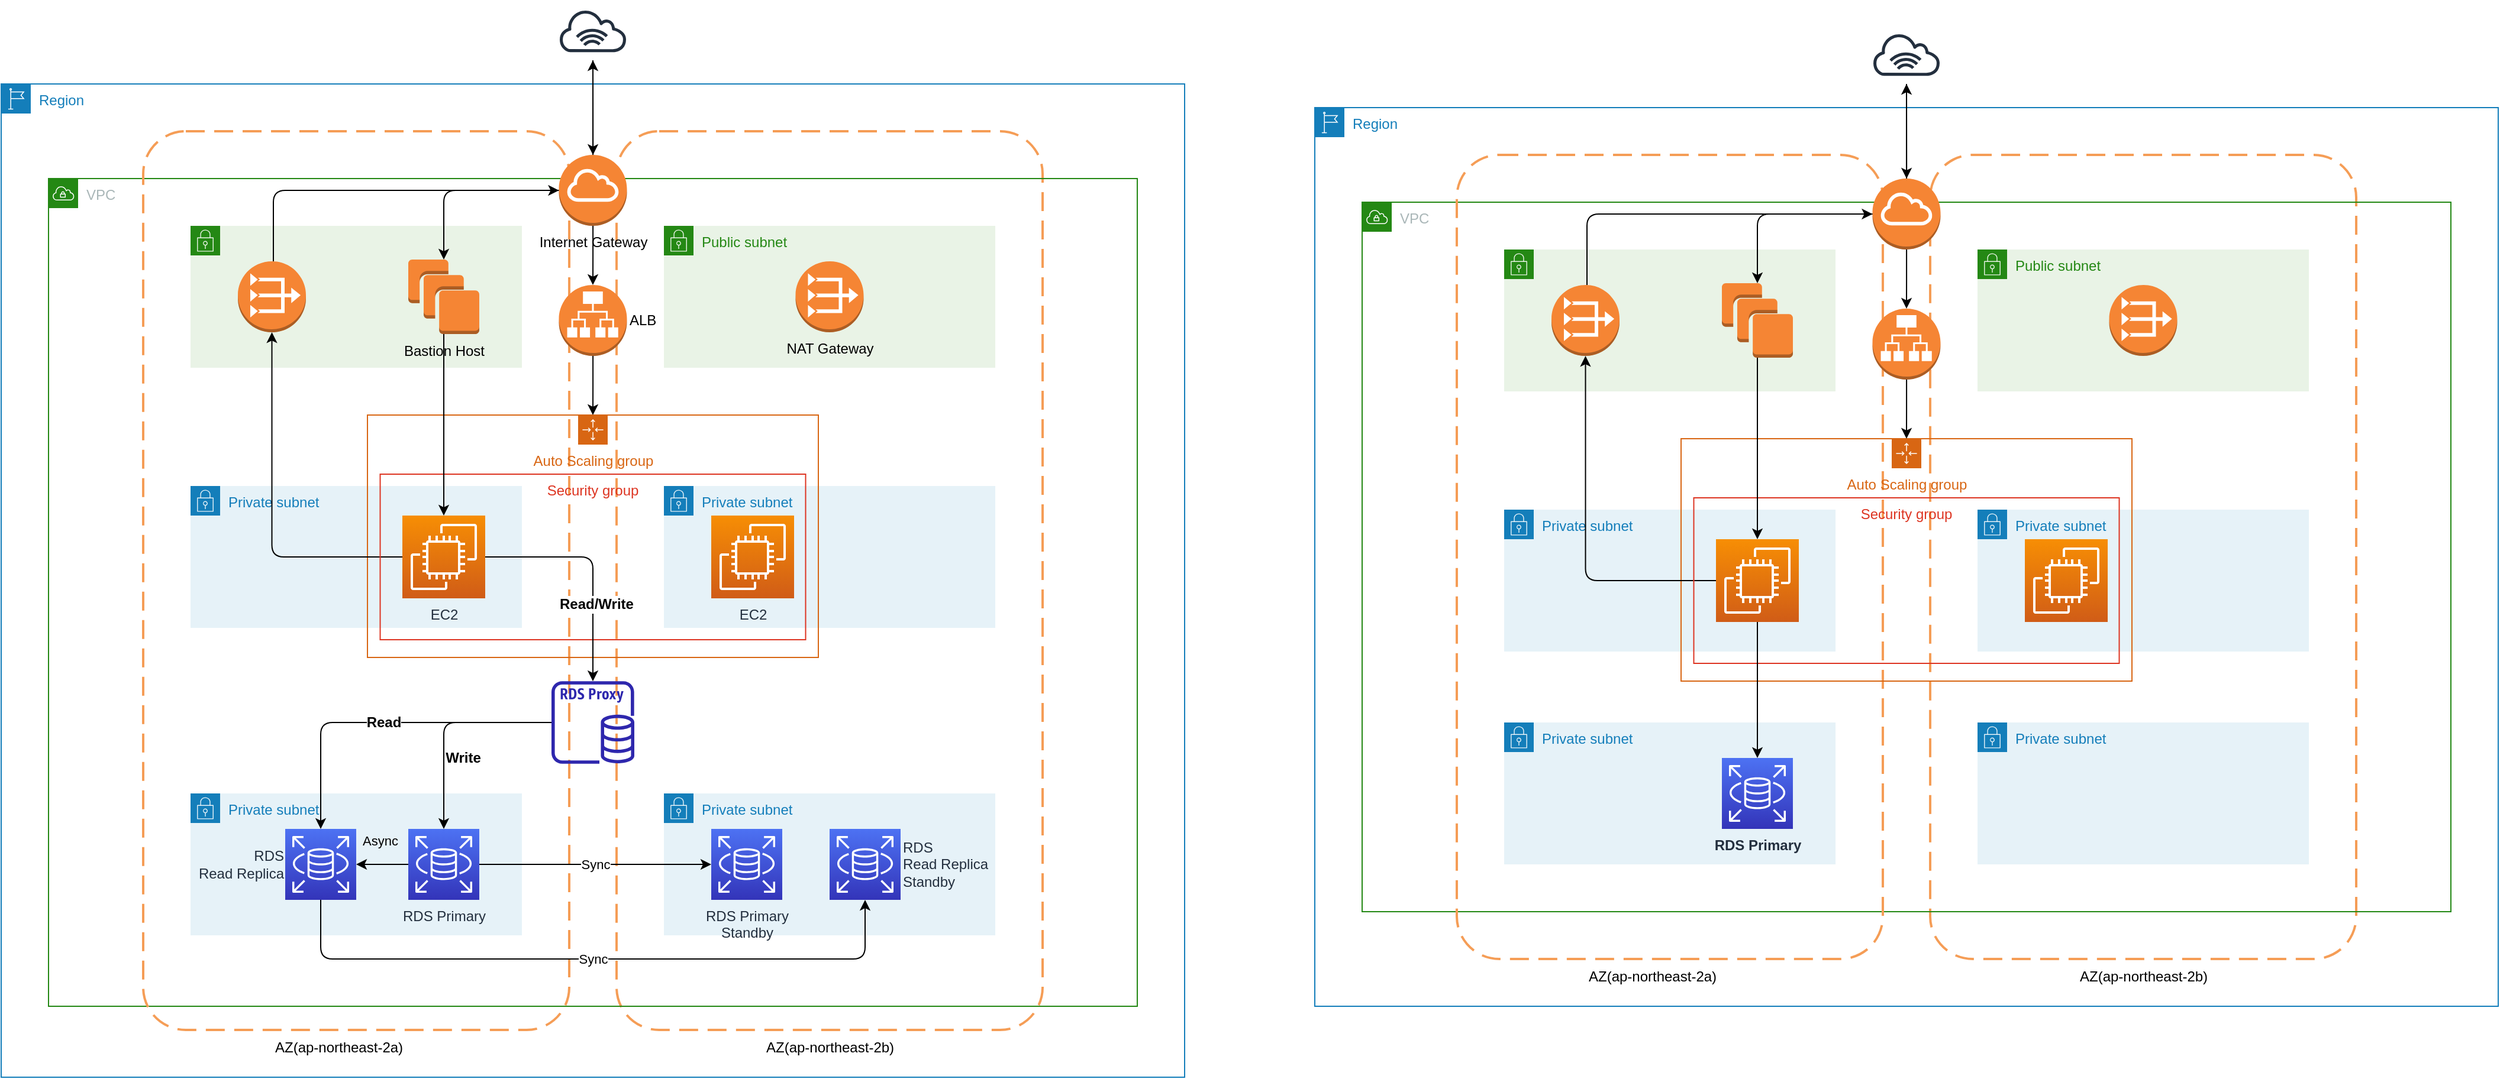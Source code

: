 <mxfile version="21.5.0" type="github">
  <diagram name="페이지-1" id="lG-F-R37Qlg_pKHcpFQY">
    <mxGraphModel dx="1509" dy="812" grid="1" gridSize="10" guides="1" tooltips="1" connect="1" arrows="1" fold="1" page="1" pageScale="1" pageWidth="827" pageHeight="1169" math="0" shadow="0">
      <root>
        <mxCell id="0" />
        <mxCell id="1" parent="0" />
        <mxCell id="P-wajaCejd0a9nJOUH1o-1" value="Region" style="points=[[0,0],[0.25,0],[0.5,0],[0.75,0],[1,0],[1,0.25],[1,0.5],[1,0.75],[1,1],[0.75,1],[0.5,1],[0.25,1],[0,1],[0,0.75],[0,0.5],[0,0.25]];outlineConnect=0;gradientColor=none;html=1;whiteSpace=wrap;fontSize=12;fontStyle=0;container=1;pointerEvents=0;collapsible=0;recursiveResize=0;shape=mxgraph.aws4.group;grIcon=mxgraph.aws4.group_region;strokeColor=#147EBA;fillColor=none;verticalAlign=top;align=left;spacingLeft=30;fontColor=#147EBA;" parent="1" vertex="1">
          <mxGeometry x="40" y="80" width="1000" height="840" as="geometry" />
        </mxCell>
        <mxCell id="P-wajaCejd0a9nJOUH1o-2" value="" style="rounded=1;arcSize=10;dashed=1;strokeColor=#F59D56;fillColor=none;gradientColor=none;dashPattern=8 4;strokeWidth=2;" parent="P-wajaCejd0a9nJOUH1o-1" vertex="1">
          <mxGeometry x="520" y="40" width="360" height="760" as="geometry" />
        </mxCell>
        <mxCell id="P-wajaCejd0a9nJOUH1o-3" value="Private subnet" style="points=[[0,0],[0.25,0],[0.5,0],[0.75,0],[1,0],[1,0.25],[1,0.5],[1,0.75],[1,1],[0.75,1],[0.5,1],[0.25,1],[0,1],[0,0.75],[0,0.5],[0,0.25]];outlineConnect=0;gradientColor=none;html=1;whiteSpace=wrap;fontSize=12;fontStyle=0;container=1;pointerEvents=0;collapsible=0;recursiveResize=0;shape=mxgraph.aws4.group;grIcon=mxgraph.aws4.group_security_group;grStroke=0;strokeColor=#147EBA;fillColor=#E6F2F8;verticalAlign=top;align=left;spacingLeft=30;fontColor=#147EBA;dashed=0;" parent="P-wajaCejd0a9nJOUH1o-1" vertex="1">
          <mxGeometry x="560" y="340" width="280" height="120" as="geometry" />
        </mxCell>
        <mxCell id="P-wajaCejd0a9nJOUH1o-4" value="VPC" style="points=[[0,0],[0.25,0],[0.5,0],[0.75,0],[1,0],[1,0.25],[1,0.5],[1,0.75],[1,1],[0.75,1],[0.5,1],[0.25,1],[0,1],[0,0.75],[0,0.5],[0,0.25]];outlineConnect=0;gradientColor=none;html=1;whiteSpace=wrap;fontSize=12;fontStyle=0;container=1;pointerEvents=0;collapsible=0;recursiveResize=0;shape=mxgraph.aws4.group;grIcon=mxgraph.aws4.group_vpc;strokeColor=#248814;fillColor=none;verticalAlign=top;align=left;spacingLeft=30;fontColor=#AAB7B8;dashed=0;" parent="P-wajaCejd0a9nJOUH1o-1" vertex="1">
          <mxGeometry x="40" y="80" width="920" height="700" as="geometry" />
        </mxCell>
        <mxCell id="P-wajaCejd0a9nJOUH1o-5" value="" style="rounded=1;arcSize=10;dashed=1;strokeColor=#F59D56;fillColor=none;gradientColor=none;dashPattern=8 4;strokeWidth=2;" parent="P-wajaCejd0a9nJOUH1o-4" vertex="1">
          <mxGeometry x="80" y="-40" width="360" height="760" as="geometry" />
        </mxCell>
        <mxCell id="P-wajaCejd0a9nJOUH1o-6" value="" style="points=[[0,0],[0.25,0],[0.5,0],[0.75,0],[1,0],[1,0.25],[1,0.5],[1,0.75],[1,1],[0.75,1],[0.5,1],[0.25,1],[0,1],[0,0.75],[0,0.5],[0,0.25]];outlineConnect=0;gradientColor=none;html=1;whiteSpace=wrap;fontSize=12;fontStyle=0;container=1;pointerEvents=0;collapsible=0;recursiveResize=0;shape=mxgraph.aws4.group;grIcon=mxgraph.aws4.group_security_group;grStroke=0;strokeColor=#248814;fillColor=#E9F3E6;verticalAlign=top;align=left;spacingLeft=30;fontColor=#248814;dashed=0;" parent="P-wajaCejd0a9nJOUH1o-4" vertex="1">
          <mxGeometry x="120" y="40" width="280" height="120" as="geometry" />
        </mxCell>
        <mxCell id="P-wajaCejd0a9nJOUH1o-7" value="Bastion Host" style="outlineConnect=0;dashed=0;verticalLabelPosition=bottom;verticalAlign=top;align=center;html=1;shape=mxgraph.aws3.instances;fillColor=#F58534;gradientColor=none;" parent="P-wajaCejd0a9nJOUH1o-6" vertex="1">
          <mxGeometry x="184" y="28.5" width="60" height="63" as="geometry" />
        </mxCell>
        <mxCell id="P-wajaCejd0a9nJOUH1o-8" value="Private subnet" style="points=[[0,0],[0.25,0],[0.5,0],[0.75,0],[1,0],[1,0.25],[1,0.5],[1,0.75],[1,1],[0.75,1],[0.5,1],[0.25,1],[0,1],[0,0.75],[0,0.5],[0,0.25]];outlineConnect=0;gradientColor=none;html=1;whiteSpace=wrap;fontSize=12;fontStyle=0;container=1;pointerEvents=0;collapsible=0;recursiveResize=0;shape=mxgraph.aws4.group;grIcon=mxgraph.aws4.group_security_group;grStroke=0;strokeColor=#147EBA;fillColor=#E6F2F8;verticalAlign=top;align=left;spacingLeft=30;fontColor=#147EBA;dashed=0;" parent="P-wajaCejd0a9nJOUH1o-4" vertex="1">
          <mxGeometry x="120" y="260" width="280" height="120" as="geometry" />
        </mxCell>
        <mxCell id="P-wajaCejd0a9nJOUH1o-9" value="" style="outlineConnect=0;dashed=0;verticalLabelPosition=bottom;verticalAlign=top;align=center;html=1;shape=mxgraph.aws3.vpc_nat_gateway;fillColor=#F58534;gradientColor=none;" parent="P-wajaCejd0a9nJOUH1o-4" vertex="1">
          <mxGeometry x="160" y="70" width="57.5" height="60" as="geometry" />
        </mxCell>
        <mxCell id="P-wajaCejd0a9nJOUH1o-10" value="Auto Scaling group" style="points=[[0,0],[0.25,0],[0.5,0],[0.75,0],[1,0],[1,0.25],[1,0.5],[1,0.75],[1,1],[0.75,1],[0.5,1],[0.25,1],[0,1],[0,0.75],[0,0.5],[0,0.25]];outlineConnect=0;gradientColor=none;html=1;whiteSpace=wrap;fontSize=12;fontStyle=0;container=1;pointerEvents=0;collapsible=0;recursiveResize=0;shape=mxgraph.aws4.groupCenter;grIcon=mxgraph.aws4.group_auto_scaling_group;grStroke=1;strokeColor=#D86613;fillColor=none;verticalAlign=top;align=center;fontColor=#D86613;spacingTop=25;" parent="P-wajaCejd0a9nJOUH1o-4" vertex="1">
          <mxGeometry x="269.5" y="200" width="381" height="205" as="geometry" />
        </mxCell>
        <mxCell id="P-wajaCejd0a9nJOUH1o-11" style="edgeStyle=orthogonalEdgeStyle;rounded=1;orthogonalLoop=1;jettySize=auto;html=1;" parent="P-wajaCejd0a9nJOUH1o-4" source="P-wajaCejd0a9nJOUH1o-13" target="P-wajaCejd0a9nJOUH1o-9" edge="1">
          <mxGeometry relative="1" as="geometry" />
        </mxCell>
        <mxCell id="P-wajaCejd0a9nJOUH1o-12" value="Security group" style="fillColor=none;strokeColor=#DD3522;verticalAlign=top;fontStyle=0;fontColor=#DD3522;whiteSpace=wrap;html=1;" parent="P-wajaCejd0a9nJOUH1o-4" vertex="1">
          <mxGeometry x="280.25" y="250" width="359.5" height="140" as="geometry" />
        </mxCell>
        <mxCell id="P-wajaCejd0a9nJOUH1o-14" style="edgeStyle=orthogonalEdgeStyle;rounded=0;orthogonalLoop=1;jettySize=auto;html=1;" parent="P-wajaCejd0a9nJOUH1o-4" source="P-wajaCejd0a9nJOUH1o-7" target="P-wajaCejd0a9nJOUH1o-13" edge="1">
          <mxGeometry relative="1" as="geometry" />
        </mxCell>
        <mxCell id="P-wajaCejd0a9nJOUH1o-15" value="Internet Gateway" style="outlineConnect=0;dashed=0;verticalLabelPosition=bottom;verticalAlign=top;align=center;html=1;shape=mxgraph.aws3.internet_gateway;fillColor=#F58534;gradientColor=none;" parent="P-wajaCejd0a9nJOUH1o-4" vertex="1">
          <mxGeometry x="431.25" y="-20" width="57.5" height="60" as="geometry" />
        </mxCell>
        <mxCell id="P-wajaCejd0a9nJOUH1o-16" style="edgeStyle=orthogonalEdgeStyle;rounded=1;orthogonalLoop=1;jettySize=auto;html=1;entryX=0;entryY=0.5;entryDx=0;entryDy=0;entryPerimeter=0;" parent="P-wajaCejd0a9nJOUH1o-4" source="P-wajaCejd0a9nJOUH1o-9" target="P-wajaCejd0a9nJOUH1o-15" edge="1">
          <mxGeometry relative="1" as="geometry">
            <Array as="points">
              <mxPoint x="190" y="10" />
            </Array>
          </mxGeometry>
        </mxCell>
        <mxCell id="P-wajaCejd0a9nJOUH1o-17" style="edgeStyle=orthogonalEdgeStyle;rounded=1;orthogonalLoop=1;jettySize=auto;html=1;" parent="P-wajaCejd0a9nJOUH1o-4" source="P-wajaCejd0a9nJOUH1o-15" target="P-wajaCejd0a9nJOUH1o-7" edge="1">
          <mxGeometry relative="1" as="geometry" />
        </mxCell>
        <mxCell id="P-wajaCejd0a9nJOUH1o-18" value="ALB" style="outlineConnect=0;dashed=0;verticalLabelPosition=middle;verticalAlign=middle;align=left;html=1;shape=mxgraph.aws3.application_load_balancer;fillColor=#F58534;gradientColor=none;labelPosition=right;" parent="P-wajaCejd0a9nJOUH1o-4" vertex="1">
          <mxGeometry x="431.25" y="90" width="57.5" height="60" as="geometry" />
        </mxCell>
        <mxCell id="P-wajaCejd0a9nJOUH1o-19" style="edgeStyle=orthogonalEdgeStyle;rounded=0;orthogonalLoop=1;jettySize=auto;html=1;" parent="P-wajaCejd0a9nJOUH1o-4" source="P-wajaCejd0a9nJOUH1o-18" target="P-wajaCejd0a9nJOUH1o-10" edge="1">
          <mxGeometry relative="1" as="geometry" />
        </mxCell>
        <mxCell id="P-wajaCejd0a9nJOUH1o-29" value="Private subnet" style="points=[[0,0],[0.25,0],[0.5,0],[0.75,0],[1,0],[1,0.25],[1,0.5],[1,0.75],[1,1],[0.75,1],[0.5,1],[0.25,1],[0,1],[0,0.75],[0,0.5],[0,0.25]];outlineConnect=0;gradientColor=none;html=1;whiteSpace=wrap;fontSize=12;fontStyle=0;container=1;pointerEvents=0;collapsible=0;recursiveResize=0;shape=mxgraph.aws4.group;grIcon=mxgraph.aws4.group_security_group;grStroke=0;strokeColor=#147EBA;fillColor=#E6F2F8;verticalAlign=top;align=left;spacingLeft=30;fontColor=#147EBA;dashed=0;" parent="P-wajaCejd0a9nJOUH1o-4" vertex="1">
          <mxGeometry x="120" y="520" width="280" height="120" as="geometry" />
        </mxCell>
        <mxCell id="P-wajaCejd0a9nJOUH1o-20" style="edgeStyle=orthogonalEdgeStyle;rounded=0;orthogonalLoop=1;jettySize=auto;html=1;entryX=0.5;entryY=0;entryDx=0;entryDy=0;entryPerimeter=0;" parent="P-wajaCejd0a9nJOUH1o-4" source="P-wajaCejd0a9nJOUH1o-15" target="P-wajaCejd0a9nJOUH1o-18" edge="1">
          <mxGeometry relative="1" as="geometry" />
        </mxCell>
        <mxCell id="P-wajaCejd0a9nJOUH1o-41" value="Async" style="edgeStyle=orthogonalEdgeStyle;rounded=0;orthogonalLoop=1;jettySize=auto;html=1;labelBackgroundColor=none;" parent="P-wajaCejd0a9nJOUH1o-4" source="P-wajaCejd0a9nJOUH1o-32" target="P-wajaCejd0a9nJOUH1o-34" edge="1">
          <mxGeometry x="0.091" y="-20" relative="1" as="geometry">
            <mxPoint as="offset" />
          </mxGeometry>
        </mxCell>
        <mxCell id="P-wajaCejd0a9nJOUH1o-32" value="RDS Primary" style="sketch=0;points=[[0,0,0],[0.25,0,0],[0.5,0,0],[0.75,0,0],[1,0,0],[0,1,0],[0.25,1,0],[0.5,1,0],[0.75,1,0],[1,1,0],[0,0.25,0],[0,0.5,0],[0,0.75,0],[1,0.25,0],[1,0.5,0],[1,0.75,0]];outlineConnect=0;fontColor=#232F3E;gradientColor=#4D72F3;gradientDirection=north;fillColor=#3334B9;strokeColor=#ffffff;dashed=0;verticalLabelPosition=bottom;verticalAlign=top;align=center;html=1;fontSize=12;fontStyle=0;aspect=fixed;shape=mxgraph.aws4.resourceIcon;resIcon=mxgraph.aws4.rds;" parent="P-wajaCejd0a9nJOUH1o-4" vertex="1">
          <mxGeometry x="304" y="550" width="60" height="60" as="geometry" />
        </mxCell>
        <mxCell id="P-wajaCejd0a9nJOUH1o-34" value="RDS&lt;br&gt;Read Replica" style="sketch=0;points=[[0,0,0],[0.25,0,0],[0.5,0,0],[0.75,0,0],[1,0,0],[0,1,0],[0.25,1,0],[0.5,1,0],[0.75,1,0],[1,1,0],[0,0.25,0],[0,0.5,0],[0,0.75,0],[1,0.25,0],[1,0.5,0],[1,0.75,0]];outlineConnect=0;fontColor=#232F3E;gradientColor=#4D72F3;gradientDirection=north;fillColor=#3334B9;strokeColor=#ffffff;dashed=0;verticalLabelPosition=middle;verticalAlign=middle;align=right;html=1;fontSize=12;fontStyle=0;aspect=fixed;shape=mxgraph.aws4.resourceIcon;resIcon=mxgraph.aws4.rds;labelPosition=left;" parent="P-wajaCejd0a9nJOUH1o-4" vertex="1">
          <mxGeometry x="200" y="550" width="60" height="60" as="geometry" />
        </mxCell>
        <mxCell id="P-wajaCejd0a9nJOUH1o-13" value="EC2" style="sketch=0;points=[[0,0,0],[0.25,0,0],[0.5,0,0],[0.75,0,0],[1,0,0],[0,1,0],[0.25,1,0],[0.5,1,0],[0.75,1,0],[1,1,0],[0,0.25,0],[0,0.5,0],[0,0.75,0],[1,0.25,0],[1,0.5,0],[1,0.75,0]];outlineConnect=0;fontColor=#232F3E;gradientColor=#F78E04;gradientDirection=north;fillColor=#D05C17;strokeColor=#ffffff;dashed=0;verticalLabelPosition=bottom;verticalAlign=top;align=center;html=1;fontSize=12;fontStyle=0;aspect=fixed;shape=mxgraph.aws4.resourceIcon;resIcon=mxgraph.aws4.ec2;" parent="P-wajaCejd0a9nJOUH1o-4" vertex="1">
          <mxGeometry x="299" y="285" width="70" height="70" as="geometry" />
        </mxCell>
        <mxCell id="P-wajaCejd0a9nJOUH1o-37" value="Read/Write" style="edgeStyle=orthogonalEdgeStyle;rounded=1;orthogonalLoop=1;jettySize=auto;html=1;align=left;fontSize=12;fontStyle=1" parent="P-wajaCejd0a9nJOUH1o-4" source="P-wajaCejd0a9nJOUH1o-13" target="r5XocPFuYxAVI-EOpPNx-1" edge="1">
          <mxGeometry x="0.336" y="-30" relative="1" as="geometry">
            <mxPoint as="offset" />
            <mxPoint x="340" y="540" as="targetPoint" />
          </mxGeometry>
        </mxCell>
        <mxCell id="r5XocPFuYxAVI-EOpPNx-4" value="Write" style="edgeStyle=orthogonalEdgeStyle;rounded=1;orthogonalLoop=1;jettySize=auto;html=1;fontSize=12;fontStyle=1" edge="1" parent="P-wajaCejd0a9nJOUH1o-4" source="r5XocPFuYxAVI-EOpPNx-1" target="P-wajaCejd0a9nJOUH1o-32">
          <mxGeometry x="0.337" y="16" relative="1" as="geometry">
            <mxPoint as="offset" />
          </mxGeometry>
        </mxCell>
        <mxCell id="r5XocPFuYxAVI-EOpPNx-5" value="Read" style="edgeStyle=orthogonalEdgeStyle;rounded=1;orthogonalLoop=1;jettySize=auto;html=1;fontSize=12;fontStyle=1" edge="1" parent="P-wajaCejd0a9nJOUH1o-4" source="r5XocPFuYxAVI-EOpPNx-1" target="P-wajaCejd0a9nJOUH1o-34">
          <mxGeometry relative="1" as="geometry" />
        </mxCell>
        <mxCell id="r5XocPFuYxAVI-EOpPNx-1" value="" style="sketch=0;outlineConnect=0;fontColor=#232F3E;gradientColor=none;fillColor=#2E27AD;strokeColor=none;dashed=0;verticalLabelPosition=bottom;verticalAlign=top;align=center;html=1;fontSize=12;fontStyle=0;aspect=fixed;pointerEvents=1;shape=mxgraph.aws4.rds_proxy;" vertex="1" parent="P-wajaCejd0a9nJOUH1o-4">
          <mxGeometry x="425" y="425" width="70" height="70" as="geometry" />
        </mxCell>
        <mxCell id="P-wajaCejd0a9nJOUH1o-21" value="EC2" style="sketch=0;points=[[0,0,0],[0.25,0,0],[0.5,0,0],[0.75,0,0],[1,0,0],[0,1,0],[0.25,1,0],[0.5,1,0],[0.75,1,0],[1,1,0],[0,0.25,0],[0,0.5,0],[0,0.75,0],[1,0.25,0],[1,0.5,0],[1,0.75,0]];outlineConnect=0;fontColor=#232F3E;gradientColor=#F78E04;gradientDirection=north;fillColor=#D05C17;strokeColor=#ffffff;dashed=0;verticalLabelPosition=bottom;verticalAlign=top;align=center;html=1;fontSize=12;fontStyle=0;aspect=fixed;shape=mxgraph.aws4.resourceIcon;resIcon=mxgraph.aws4.ec2;" parent="P-wajaCejd0a9nJOUH1o-1" vertex="1">
          <mxGeometry x="600" y="365" width="70" height="70" as="geometry" />
        </mxCell>
        <mxCell id="P-wajaCejd0a9nJOUH1o-22" value="Public subnet" style="points=[[0,0],[0.25,0],[0.5,0],[0.75,0],[1,0],[1,0.25],[1,0.5],[1,0.75],[1,1],[0.75,1],[0.5,1],[0.25,1],[0,1],[0,0.75],[0,0.5],[0,0.25]];outlineConnect=0;gradientColor=none;html=1;whiteSpace=wrap;fontSize=12;fontStyle=0;container=1;pointerEvents=0;collapsible=0;recursiveResize=0;shape=mxgraph.aws4.group;grIcon=mxgraph.aws4.group_security_group;grStroke=0;strokeColor=#248814;fillColor=#E9F3E6;verticalAlign=top;align=left;spacingLeft=30;fontColor=#248814;dashed=0;" parent="P-wajaCejd0a9nJOUH1o-1" vertex="1">
          <mxGeometry x="560" y="120" width="280" height="120" as="geometry" />
        </mxCell>
        <mxCell id="P-wajaCejd0a9nJOUH1o-23" value="NAT Gateway" style="outlineConnect=0;dashed=0;verticalLabelPosition=bottom;verticalAlign=top;align=center;html=1;shape=mxgraph.aws3.vpc_nat_gateway;fillColor=#F58534;gradientColor=none;" parent="P-wajaCejd0a9nJOUH1o-1" vertex="1">
          <mxGeometry x="671.25" y="150" width="57.5" height="60" as="geometry" />
        </mxCell>
        <mxCell id="P-wajaCejd0a9nJOUH1o-24" value="AZ(ap-northeast-2a)" style="text;html=1;align=center;verticalAlign=middle;resizable=0;points=[];autosize=1;strokeColor=none;fillColor=none;" parent="P-wajaCejd0a9nJOUH1o-1" vertex="1">
          <mxGeometry x="220" y="800" width="130" height="30" as="geometry" />
        </mxCell>
        <mxCell id="P-wajaCejd0a9nJOUH1o-25" value="AZ(ap-northeast-2b)" style="text;html=1;align=center;verticalAlign=middle;resizable=0;points=[];autosize=1;strokeColor=none;fillColor=none;" parent="P-wajaCejd0a9nJOUH1o-1" vertex="1">
          <mxGeometry x="635" y="800" width="130" height="30" as="geometry" />
        </mxCell>
        <mxCell id="P-wajaCejd0a9nJOUH1o-30" value="Private subnet" style="points=[[0,0],[0.25,0],[0.5,0],[0.75,0],[1,0],[1,0.25],[1,0.5],[1,0.75],[1,1],[0.75,1],[0.5,1],[0.25,1],[0,1],[0,0.75],[0,0.5],[0,0.25]];outlineConnect=0;gradientColor=none;html=1;whiteSpace=wrap;fontSize=12;fontStyle=0;container=1;pointerEvents=0;collapsible=0;recursiveResize=0;shape=mxgraph.aws4.group;grIcon=mxgraph.aws4.group_security_group;grStroke=0;strokeColor=#147EBA;fillColor=#E6F2F8;verticalAlign=top;align=left;spacingLeft=30;fontColor=#147EBA;dashed=0;" parent="P-wajaCejd0a9nJOUH1o-1" vertex="1">
          <mxGeometry x="560" y="600" width="280" height="120" as="geometry" />
        </mxCell>
        <mxCell id="P-wajaCejd0a9nJOUH1o-35" value="RDS Primary&lt;br&gt;Standby" style="sketch=0;points=[[0,0,0],[0.25,0,0],[0.5,0,0],[0.75,0,0],[1,0,0],[0,1,0],[0.25,1,0],[0.5,1,0],[0.75,1,0],[1,1,0],[0,0.25,0],[0,0.5,0],[0,0.75,0],[1,0.25,0],[1,0.5,0],[1,0.75,0]];outlineConnect=0;fontColor=#232F3E;gradientColor=#4D72F3;gradientDirection=north;fillColor=#3334B9;strokeColor=#ffffff;dashed=0;verticalLabelPosition=bottom;verticalAlign=top;align=center;html=1;fontSize=12;fontStyle=0;aspect=fixed;shape=mxgraph.aws4.resourceIcon;resIcon=mxgraph.aws4.rds;" parent="P-wajaCejd0a9nJOUH1o-1" vertex="1">
          <mxGeometry x="600" y="630" width="60" height="60" as="geometry" />
        </mxCell>
        <mxCell id="P-wajaCejd0a9nJOUH1o-36" value="RDS&lt;br&gt;Read Replica&lt;br&gt;Standby" style="sketch=0;points=[[0,0,0],[0.25,0,0],[0.5,0,0],[0.75,0,0],[1,0,0],[0,1,0],[0.25,1,0],[0.5,1,0],[0.75,1,0],[1,1,0],[0,0.25,0],[0,0.5,0],[0,0.75,0],[1,0.25,0],[1,0.5,0],[1,0.75,0]];outlineConnect=0;fontColor=#232F3E;gradientColor=#4D72F3;gradientDirection=north;fillColor=#3334B9;strokeColor=#ffffff;dashed=0;verticalLabelPosition=middle;verticalAlign=middle;align=left;html=1;fontSize=12;fontStyle=0;aspect=fixed;shape=mxgraph.aws4.resourceIcon;resIcon=mxgraph.aws4.rds;labelPosition=right;" parent="P-wajaCejd0a9nJOUH1o-1" vertex="1">
          <mxGeometry x="700" y="630" width="60" height="60" as="geometry" />
        </mxCell>
        <mxCell id="P-wajaCejd0a9nJOUH1o-39" value="Sync" style="edgeStyle=orthogonalEdgeStyle;rounded=0;orthogonalLoop=1;jettySize=auto;html=1;entryX=0;entryY=0.5;entryDx=0;entryDy=0;entryPerimeter=0;" parent="P-wajaCejd0a9nJOUH1o-1" source="P-wajaCejd0a9nJOUH1o-32" target="P-wajaCejd0a9nJOUH1o-35" edge="1">
          <mxGeometry relative="1" as="geometry" />
        </mxCell>
        <mxCell id="P-wajaCejd0a9nJOUH1o-40" value="Sync" style="edgeStyle=orthogonalEdgeStyle;rounded=1;orthogonalLoop=1;jettySize=auto;html=1;entryX=0.5;entryY=1;entryDx=0;entryDy=0;entryPerimeter=0;" parent="P-wajaCejd0a9nJOUH1o-1" source="P-wajaCejd0a9nJOUH1o-34" target="P-wajaCejd0a9nJOUH1o-36" edge="1">
          <mxGeometry relative="1" as="geometry">
            <Array as="points">
              <mxPoint x="270" y="740" />
              <mxPoint x="730" y="740" />
            </Array>
          </mxGeometry>
        </mxCell>
        <mxCell id="P-wajaCejd0a9nJOUH1o-26" style="edgeStyle=orthogonalEdgeStyle;rounded=0;orthogonalLoop=1;jettySize=auto;html=1;" parent="1" source="P-wajaCejd0a9nJOUH1o-27" target="P-wajaCejd0a9nJOUH1o-15" edge="1">
          <mxGeometry relative="1" as="geometry" />
        </mxCell>
        <mxCell id="P-wajaCejd0a9nJOUH1o-27" value="" style="sketch=0;outlineConnect=0;fontColor=#232F3E;gradientColor=none;strokeColor=#232F3E;fillColor=#ffffff;dashed=0;verticalLabelPosition=bottom;verticalAlign=top;align=center;html=1;fontSize=12;fontStyle=0;shape=mxgraph.aws4.resourceIcon;resIcon=mxgraph.aws4.internet_alt1;" parent="1" vertex="1">
          <mxGeometry x="505" y="10" width="70" height="50" as="geometry" />
        </mxCell>
        <mxCell id="P-wajaCejd0a9nJOUH1o-28" style="edgeStyle=orthogonalEdgeStyle;rounded=0;orthogonalLoop=1;jettySize=auto;html=1;" parent="1" source="P-wajaCejd0a9nJOUH1o-15" target="P-wajaCejd0a9nJOUH1o-27" edge="1">
          <mxGeometry relative="1" as="geometry" />
        </mxCell>
        <mxCell id="r5XocPFuYxAVI-EOpPNx-6" value="Region" style="points=[[0,0],[0.25,0],[0.5,0],[0.75,0],[1,0],[1,0.25],[1,0.5],[1,0.75],[1,1],[0.75,1],[0.5,1],[0.25,1],[0,1],[0,0.75],[0,0.5],[0,0.25]];outlineConnect=0;gradientColor=none;html=1;whiteSpace=wrap;fontSize=12;fontStyle=0;container=1;pointerEvents=0;collapsible=0;recursiveResize=0;shape=mxgraph.aws4.group;grIcon=mxgraph.aws4.group_region;strokeColor=#147EBA;fillColor=none;verticalAlign=top;align=left;spacingLeft=30;fontColor=#147EBA;" vertex="1" parent="1">
          <mxGeometry x="1150" y="100" width="1000" height="760" as="geometry" />
        </mxCell>
        <mxCell id="r5XocPFuYxAVI-EOpPNx-7" value="" style="rounded=1;arcSize=10;dashed=1;strokeColor=#F59D56;fillColor=none;gradientColor=none;dashPattern=8 4;strokeWidth=2;" vertex="1" parent="r5XocPFuYxAVI-EOpPNx-6">
          <mxGeometry x="520" y="40" width="360" height="680" as="geometry" />
        </mxCell>
        <mxCell id="r5XocPFuYxAVI-EOpPNx-8" value="Private subnet" style="points=[[0,0],[0.25,0],[0.5,0],[0.75,0],[1,0],[1,0.25],[1,0.5],[1,0.75],[1,1],[0.75,1],[0.5,1],[0.25,1],[0,1],[0,0.75],[0,0.5],[0,0.25]];outlineConnect=0;gradientColor=none;html=1;whiteSpace=wrap;fontSize=12;fontStyle=0;container=1;pointerEvents=0;collapsible=0;recursiveResize=0;shape=mxgraph.aws4.group;grIcon=mxgraph.aws4.group_security_group;grStroke=0;strokeColor=#147EBA;fillColor=#E6F2F8;verticalAlign=top;align=left;spacingLeft=30;fontColor=#147EBA;dashed=0;" vertex="1" parent="r5XocPFuYxAVI-EOpPNx-6">
          <mxGeometry x="560" y="340" width="280" height="120" as="geometry" />
        </mxCell>
        <mxCell id="r5XocPFuYxAVI-EOpPNx-9" value="VPC" style="points=[[0,0],[0.25,0],[0.5,0],[0.75,0],[1,0],[1,0.25],[1,0.5],[1,0.75],[1,1],[0.75,1],[0.5,1],[0.25,1],[0,1],[0,0.75],[0,0.5],[0,0.25]];outlineConnect=0;gradientColor=none;html=1;whiteSpace=wrap;fontSize=12;fontStyle=0;container=1;pointerEvents=0;collapsible=0;recursiveResize=0;shape=mxgraph.aws4.group;grIcon=mxgraph.aws4.group_vpc;strokeColor=#248814;fillColor=none;verticalAlign=top;align=left;spacingLeft=30;fontColor=#AAB7B8;dashed=0;" vertex="1" parent="r5XocPFuYxAVI-EOpPNx-6">
          <mxGeometry x="40" y="80" width="920" height="600" as="geometry" />
        </mxCell>
        <mxCell id="r5XocPFuYxAVI-EOpPNx-10" value="" style="rounded=1;arcSize=10;dashed=1;strokeColor=#F59D56;fillColor=none;gradientColor=none;dashPattern=8 4;strokeWidth=2;" vertex="1" parent="r5XocPFuYxAVI-EOpPNx-9">
          <mxGeometry x="80" y="-40" width="360" height="680" as="geometry" />
        </mxCell>
        <mxCell id="r5XocPFuYxAVI-EOpPNx-11" value="" style="points=[[0,0],[0.25,0],[0.5,0],[0.75,0],[1,0],[1,0.25],[1,0.5],[1,0.75],[1,1],[0.75,1],[0.5,1],[0.25,1],[0,1],[0,0.75],[0,0.5],[0,0.25]];outlineConnect=0;gradientColor=none;html=1;whiteSpace=wrap;fontSize=12;fontStyle=0;container=1;pointerEvents=0;collapsible=0;recursiveResize=0;shape=mxgraph.aws4.group;grIcon=mxgraph.aws4.group_security_group;grStroke=0;strokeColor=#248814;fillColor=#E9F3E6;verticalAlign=top;align=left;spacingLeft=30;fontColor=#248814;dashed=0;" vertex="1" parent="r5XocPFuYxAVI-EOpPNx-9">
          <mxGeometry x="120" y="40" width="280" height="120" as="geometry" />
        </mxCell>
        <mxCell id="r5XocPFuYxAVI-EOpPNx-12" value="" style="outlineConnect=0;dashed=0;verticalLabelPosition=bottom;verticalAlign=top;align=center;html=1;shape=mxgraph.aws3.instances;fillColor=#F58534;gradientColor=none;" vertex="1" parent="r5XocPFuYxAVI-EOpPNx-11">
          <mxGeometry x="184" y="28.5" width="60" height="63" as="geometry" />
        </mxCell>
        <mxCell id="r5XocPFuYxAVI-EOpPNx-13" value="Private subnet" style="points=[[0,0],[0.25,0],[0.5,0],[0.75,0],[1,0],[1,0.25],[1,0.5],[1,0.75],[1,1],[0.75,1],[0.5,1],[0.25,1],[0,1],[0,0.75],[0,0.5],[0,0.25]];outlineConnect=0;gradientColor=none;html=1;whiteSpace=wrap;fontSize=12;fontStyle=0;container=1;pointerEvents=0;collapsible=0;recursiveResize=0;shape=mxgraph.aws4.group;grIcon=mxgraph.aws4.group_security_group;grStroke=0;strokeColor=#147EBA;fillColor=#E6F2F8;verticalAlign=top;align=left;spacingLeft=30;fontColor=#147EBA;dashed=0;" vertex="1" parent="r5XocPFuYxAVI-EOpPNx-9">
          <mxGeometry x="120" y="260" width="280" height="120" as="geometry" />
        </mxCell>
        <mxCell id="r5XocPFuYxAVI-EOpPNx-14" value="" style="outlineConnect=0;dashed=0;verticalLabelPosition=bottom;verticalAlign=top;align=center;html=1;shape=mxgraph.aws3.vpc_nat_gateway;fillColor=#F58534;gradientColor=none;" vertex="1" parent="r5XocPFuYxAVI-EOpPNx-9">
          <mxGeometry x="160" y="70" width="57.5" height="60" as="geometry" />
        </mxCell>
        <mxCell id="r5XocPFuYxAVI-EOpPNx-15" value="Auto Scaling group" style="points=[[0,0],[0.25,0],[0.5,0],[0.75,0],[1,0],[1,0.25],[1,0.5],[1,0.75],[1,1],[0.75,1],[0.5,1],[0.25,1],[0,1],[0,0.75],[0,0.5],[0,0.25]];outlineConnect=0;gradientColor=none;html=1;whiteSpace=wrap;fontSize=12;fontStyle=0;container=1;pointerEvents=0;collapsible=0;recursiveResize=0;shape=mxgraph.aws4.groupCenter;grIcon=mxgraph.aws4.group_auto_scaling_group;grStroke=1;strokeColor=#D86613;fillColor=none;verticalAlign=top;align=center;fontColor=#D86613;spacingTop=25;" vertex="1" parent="r5XocPFuYxAVI-EOpPNx-9">
          <mxGeometry x="269.5" y="200" width="381" height="205" as="geometry" />
        </mxCell>
        <mxCell id="r5XocPFuYxAVI-EOpPNx-16" style="edgeStyle=orthogonalEdgeStyle;rounded=1;orthogonalLoop=1;jettySize=auto;html=1;" edge="1" parent="r5XocPFuYxAVI-EOpPNx-9" source="r5XocPFuYxAVI-EOpPNx-29" target="r5XocPFuYxAVI-EOpPNx-14">
          <mxGeometry relative="1" as="geometry" />
        </mxCell>
        <mxCell id="r5XocPFuYxAVI-EOpPNx-17" value="Security group" style="fillColor=none;strokeColor=#DD3522;verticalAlign=top;fontStyle=0;fontColor=#DD3522;whiteSpace=wrap;html=1;" vertex="1" parent="r5XocPFuYxAVI-EOpPNx-9">
          <mxGeometry x="280.25" y="250" width="359.5" height="140" as="geometry" />
        </mxCell>
        <mxCell id="r5XocPFuYxAVI-EOpPNx-18" style="edgeStyle=orthogonalEdgeStyle;rounded=0;orthogonalLoop=1;jettySize=auto;html=1;" edge="1" parent="r5XocPFuYxAVI-EOpPNx-9" source="r5XocPFuYxAVI-EOpPNx-12" target="r5XocPFuYxAVI-EOpPNx-29">
          <mxGeometry relative="1" as="geometry" />
        </mxCell>
        <mxCell id="r5XocPFuYxAVI-EOpPNx-19" value="" style="outlineConnect=0;dashed=0;verticalLabelPosition=bottom;verticalAlign=top;align=center;html=1;shape=mxgraph.aws3.internet_gateway;fillColor=#F58534;gradientColor=none;" vertex="1" parent="r5XocPFuYxAVI-EOpPNx-9">
          <mxGeometry x="431.25" y="-20" width="57.5" height="60" as="geometry" />
        </mxCell>
        <mxCell id="r5XocPFuYxAVI-EOpPNx-20" style="edgeStyle=orthogonalEdgeStyle;rounded=1;orthogonalLoop=1;jettySize=auto;html=1;entryX=0;entryY=0.5;entryDx=0;entryDy=0;entryPerimeter=0;" edge="1" parent="r5XocPFuYxAVI-EOpPNx-9" source="r5XocPFuYxAVI-EOpPNx-14" target="r5XocPFuYxAVI-EOpPNx-19">
          <mxGeometry relative="1" as="geometry">
            <Array as="points">
              <mxPoint x="190" y="10" />
            </Array>
          </mxGeometry>
        </mxCell>
        <mxCell id="r5XocPFuYxAVI-EOpPNx-21" style="edgeStyle=orthogonalEdgeStyle;rounded=1;orthogonalLoop=1;jettySize=auto;html=1;" edge="1" parent="r5XocPFuYxAVI-EOpPNx-9" source="r5XocPFuYxAVI-EOpPNx-19" target="r5XocPFuYxAVI-EOpPNx-12">
          <mxGeometry relative="1" as="geometry" />
        </mxCell>
        <mxCell id="r5XocPFuYxAVI-EOpPNx-22" value="" style="outlineConnect=0;dashed=0;verticalLabelPosition=middle;verticalAlign=middle;align=left;html=1;shape=mxgraph.aws3.application_load_balancer;fillColor=#F58534;gradientColor=none;labelPosition=right;" vertex="1" parent="r5XocPFuYxAVI-EOpPNx-9">
          <mxGeometry x="431.25" y="90" width="57.5" height="60" as="geometry" />
        </mxCell>
        <mxCell id="r5XocPFuYxAVI-EOpPNx-23" style="edgeStyle=orthogonalEdgeStyle;rounded=0;orthogonalLoop=1;jettySize=auto;html=1;" edge="1" parent="r5XocPFuYxAVI-EOpPNx-9" source="r5XocPFuYxAVI-EOpPNx-22" target="r5XocPFuYxAVI-EOpPNx-15">
          <mxGeometry relative="1" as="geometry" />
        </mxCell>
        <mxCell id="r5XocPFuYxAVI-EOpPNx-24" value="Private subnet" style="points=[[0,0],[0.25,0],[0.5,0],[0.75,0],[1,0],[1,0.25],[1,0.5],[1,0.75],[1,1],[0.75,1],[0.5,1],[0.25,1],[0,1],[0,0.75],[0,0.5],[0,0.25]];outlineConnect=0;gradientColor=none;html=1;whiteSpace=wrap;fontSize=12;fontStyle=0;container=1;pointerEvents=0;collapsible=0;recursiveResize=0;shape=mxgraph.aws4.group;grIcon=mxgraph.aws4.group_security_group;grStroke=0;strokeColor=#147EBA;fillColor=#E6F2F8;verticalAlign=top;align=left;spacingLeft=30;fontColor=#147EBA;dashed=0;" vertex="1" parent="r5XocPFuYxAVI-EOpPNx-9">
          <mxGeometry x="120" y="440" width="280" height="120" as="geometry" />
        </mxCell>
        <mxCell id="r5XocPFuYxAVI-EOpPNx-25" style="edgeStyle=orthogonalEdgeStyle;rounded=0;orthogonalLoop=1;jettySize=auto;html=1;entryX=0.5;entryY=0;entryDx=0;entryDy=0;entryPerimeter=0;" edge="1" parent="r5XocPFuYxAVI-EOpPNx-9" source="r5XocPFuYxAVI-EOpPNx-19" target="r5XocPFuYxAVI-EOpPNx-22">
          <mxGeometry relative="1" as="geometry" />
        </mxCell>
        <mxCell id="r5XocPFuYxAVI-EOpPNx-27" value="RDS Primary" style="sketch=0;points=[[0,0,0],[0.25,0,0],[0.5,0,0],[0.75,0,0],[1,0,0],[0,1,0],[0.25,1,0],[0.5,1,0],[0.75,1,0],[1,1,0],[0,0.25,0],[0,0.5,0],[0,0.75,0],[1,0.25,0],[1,0.5,0],[1,0.75,0]];outlineConnect=0;fontColor=#232F3E;gradientColor=#4D72F3;gradientDirection=north;fillColor=#3334B9;strokeColor=#ffffff;dashed=0;verticalLabelPosition=bottom;verticalAlign=top;align=center;html=1;fontSize=12;fontStyle=1;aspect=fixed;shape=mxgraph.aws4.resourceIcon;resIcon=mxgraph.aws4.rds;" vertex="1" parent="r5XocPFuYxAVI-EOpPNx-9">
          <mxGeometry x="304" y="470" width="60" height="60" as="geometry" />
        </mxCell>
        <mxCell id="r5XocPFuYxAVI-EOpPNx-47" style="edgeStyle=orthogonalEdgeStyle;rounded=0;orthogonalLoop=1;jettySize=auto;html=1;entryX=0.5;entryY=0;entryDx=0;entryDy=0;entryPerimeter=0;" edge="1" parent="r5XocPFuYxAVI-EOpPNx-9" source="r5XocPFuYxAVI-EOpPNx-29" target="r5XocPFuYxAVI-EOpPNx-27">
          <mxGeometry relative="1" as="geometry" />
        </mxCell>
        <mxCell id="r5XocPFuYxAVI-EOpPNx-29" value="" style="sketch=0;points=[[0,0,0],[0.25,0,0],[0.5,0,0],[0.75,0,0],[1,0,0],[0,1,0],[0.25,1,0],[0.5,1,0],[0.75,1,0],[1,1,0],[0,0.25,0],[0,0.5,0],[0,0.75,0],[1,0.25,0],[1,0.5,0],[1,0.75,0]];outlineConnect=0;fontColor=#232F3E;gradientColor=#F78E04;gradientDirection=north;fillColor=#D05C17;strokeColor=#ffffff;dashed=0;verticalLabelPosition=bottom;verticalAlign=top;align=center;html=1;fontSize=12;fontStyle=0;aspect=fixed;shape=mxgraph.aws4.resourceIcon;resIcon=mxgraph.aws4.ec2;" vertex="1" parent="r5XocPFuYxAVI-EOpPNx-9">
          <mxGeometry x="299" y="285" width="70" height="70" as="geometry" />
        </mxCell>
        <mxCell id="r5XocPFuYxAVI-EOpPNx-34" value="" style="sketch=0;points=[[0,0,0],[0.25,0,0],[0.5,0,0],[0.75,0,0],[1,0,0],[0,1,0],[0.25,1,0],[0.5,1,0],[0.75,1,0],[1,1,0],[0,0.25,0],[0,0.5,0],[0,0.75,0],[1,0.25,0],[1,0.5,0],[1,0.75,0]];outlineConnect=0;fontColor=#232F3E;gradientColor=#F78E04;gradientDirection=north;fillColor=#D05C17;strokeColor=#ffffff;dashed=0;verticalLabelPosition=bottom;verticalAlign=top;align=center;html=1;fontSize=12;fontStyle=0;aspect=fixed;shape=mxgraph.aws4.resourceIcon;resIcon=mxgraph.aws4.ec2;" vertex="1" parent="r5XocPFuYxAVI-EOpPNx-6">
          <mxGeometry x="600" y="365" width="70" height="70" as="geometry" />
        </mxCell>
        <mxCell id="r5XocPFuYxAVI-EOpPNx-35" value="Public subnet" style="points=[[0,0],[0.25,0],[0.5,0],[0.75,0],[1,0],[1,0.25],[1,0.5],[1,0.75],[1,1],[0.75,1],[0.5,1],[0.25,1],[0,1],[0,0.75],[0,0.5],[0,0.25]];outlineConnect=0;gradientColor=none;html=1;whiteSpace=wrap;fontSize=12;fontStyle=0;container=1;pointerEvents=0;collapsible=0;recursiveResize=0;shape=mxgraph.aws4.group;grIcon=mxgraph.aws4.group_security_group;grStroke=0;strokeColor=#248814;fillColor=#E9F3E6;verticalAlign=top;align=left;spacingLeft=30;fontColor=#248814;dashed=0;" vertex="1" parent="r5XocPFuYxAVI-EOpPNx-6">
          <mxGeometry x="560" y="120" width="280" height="120" as="geometry" />
        </mxCell>
        <mxCell id="r5XocPFuYxAVI-EOpPNx-36" value="" style="outlineConnect=0;dashed=0;verticalLabelPosition=bottom;verticalAlign=top;align=center;html=1;shape=mxgraph.aws3.vpc_nat_gateway;fillColor=#F58534;gradientColor=none;" vertex="1" parent="r5XocPFuYxAVI-EOpPNx-6">
          <mxGeometry x="671.25" y="150" width="57.5" height="60" as="geometry" />
        </mxCell>
        <mxCell id="r5XocPFuYxAVI-EOpPNx-37" value="AZ(ap-northeast-2a)" style="text;html=1;align=center;verticalAlign=middle;resizable=0;points=[];autosize=1;strokeColor=none;fillColor=none;" vertex="1" parent="r5XocPFuYxAVI-EOpPNx-6">
          <mxGeometry x="220" y="720" width="130" height="30" as="geometry" />
        </mxCell>
        <mxCell id="r5XocPFuYxAVI-EOpPNx-38" value="AZ(ap-northeast-2b)" style="text;html=1;align=center;verticalAlign=middle;resizable=0;points=[];autosize=1;strokeColor=none;fillColor=none;" vertex="1" parent="r5XocPFuYxAVI-EOpPNx-6">
          <mxGeometry x="635" y="720" width="130" height="30" as="geometry" />
        </mxCell>
        <mxCell id="r5XocPFuYxAVI-EOpPNx-39" value="Private subnet" style="points=[[0,0],[0.25,0],[0.5,0],[0.75,0],[1,0],[1,0.25],[1,0.5],[1,0.75],[1,1],[0.75,1],[0.5,1],[0.25,1],[0,1],[0,0.75],[0,0.5],[0,0.25]];outlineConnect=0;gradientColor=none;html=1;whiteSpace=wrap;fontSize=12;fontStyle=0;container=1;pointerEvents=0;collapsible=0;recursiveResize=0;shape=mxgraph.aws4.group;grIcon=mxgraph.aws4.group_security_group;grStroke=0;strokeColor=#147EBA;fillColor=#E6F2F8;verticalAlign=top;align=left;spacingLeft=30;fontColor=#147EBA;dashed=0;" vertex="1" parent="r5XocPFuYxAVI-EOpPNx-6">
          <mxGeometry x="560" y="520" width="280" height="120" as="geometry" />
        </mxCell>
        <mxCell id="r5XocPFuYxAVI-EOpPNx-44" style="edgeStyle=orthogonalEdgeStyle;rounded=0;orthogonalLoop=1;jettySize=auto;html=1;" edge="1" parent="1" source="r5XocPFuYxAVI-EOpPNx-45" target="r5XocPFuYxAVI-EOpPNx-19">
          <mxGeometry relative="1" as="geometry" />
        </mxCell>
        <mxCell id="r5XocPFuYxAVI-EOpPNx-45" value="" style="sketch=0;outlineConnect=0;fontColor=#232F3E;gradientColor=none;strokeColor=#232F3E;fillColor=#ffffff;dashed=0;verticalLabelPosition=bottom;verticalAlign=top;align=center;html=1;fontSize=12;fontStyle=0;shape=mxgraph.aws4.resourceIcon;resIcon=mxgraph.aws4.internet_alt1;" vertex="1" parent="1">
          <mxGeometry x="1615" y="30" width="70" height="50" as="geometry" />
        </mxCell>
        <mxCell id="r5XocPFuYxAVI-EOpPNx-46" style="edgeStyle=orthogonalEdgeStyle;rounded=0;orthogonalLoop=1;jettySize=auto;html=1;" edge="1" parent="1" source="r5XocPFuYxAVI-EOpPNx-19" target="r5XocPFuYxAVI-EOpPNx-45">
          <mxGeometry relative="1" as="geometry" />
        </mxCell>
      </root>
    </mxGraphModel>
  </diagram>
</mxfile>
